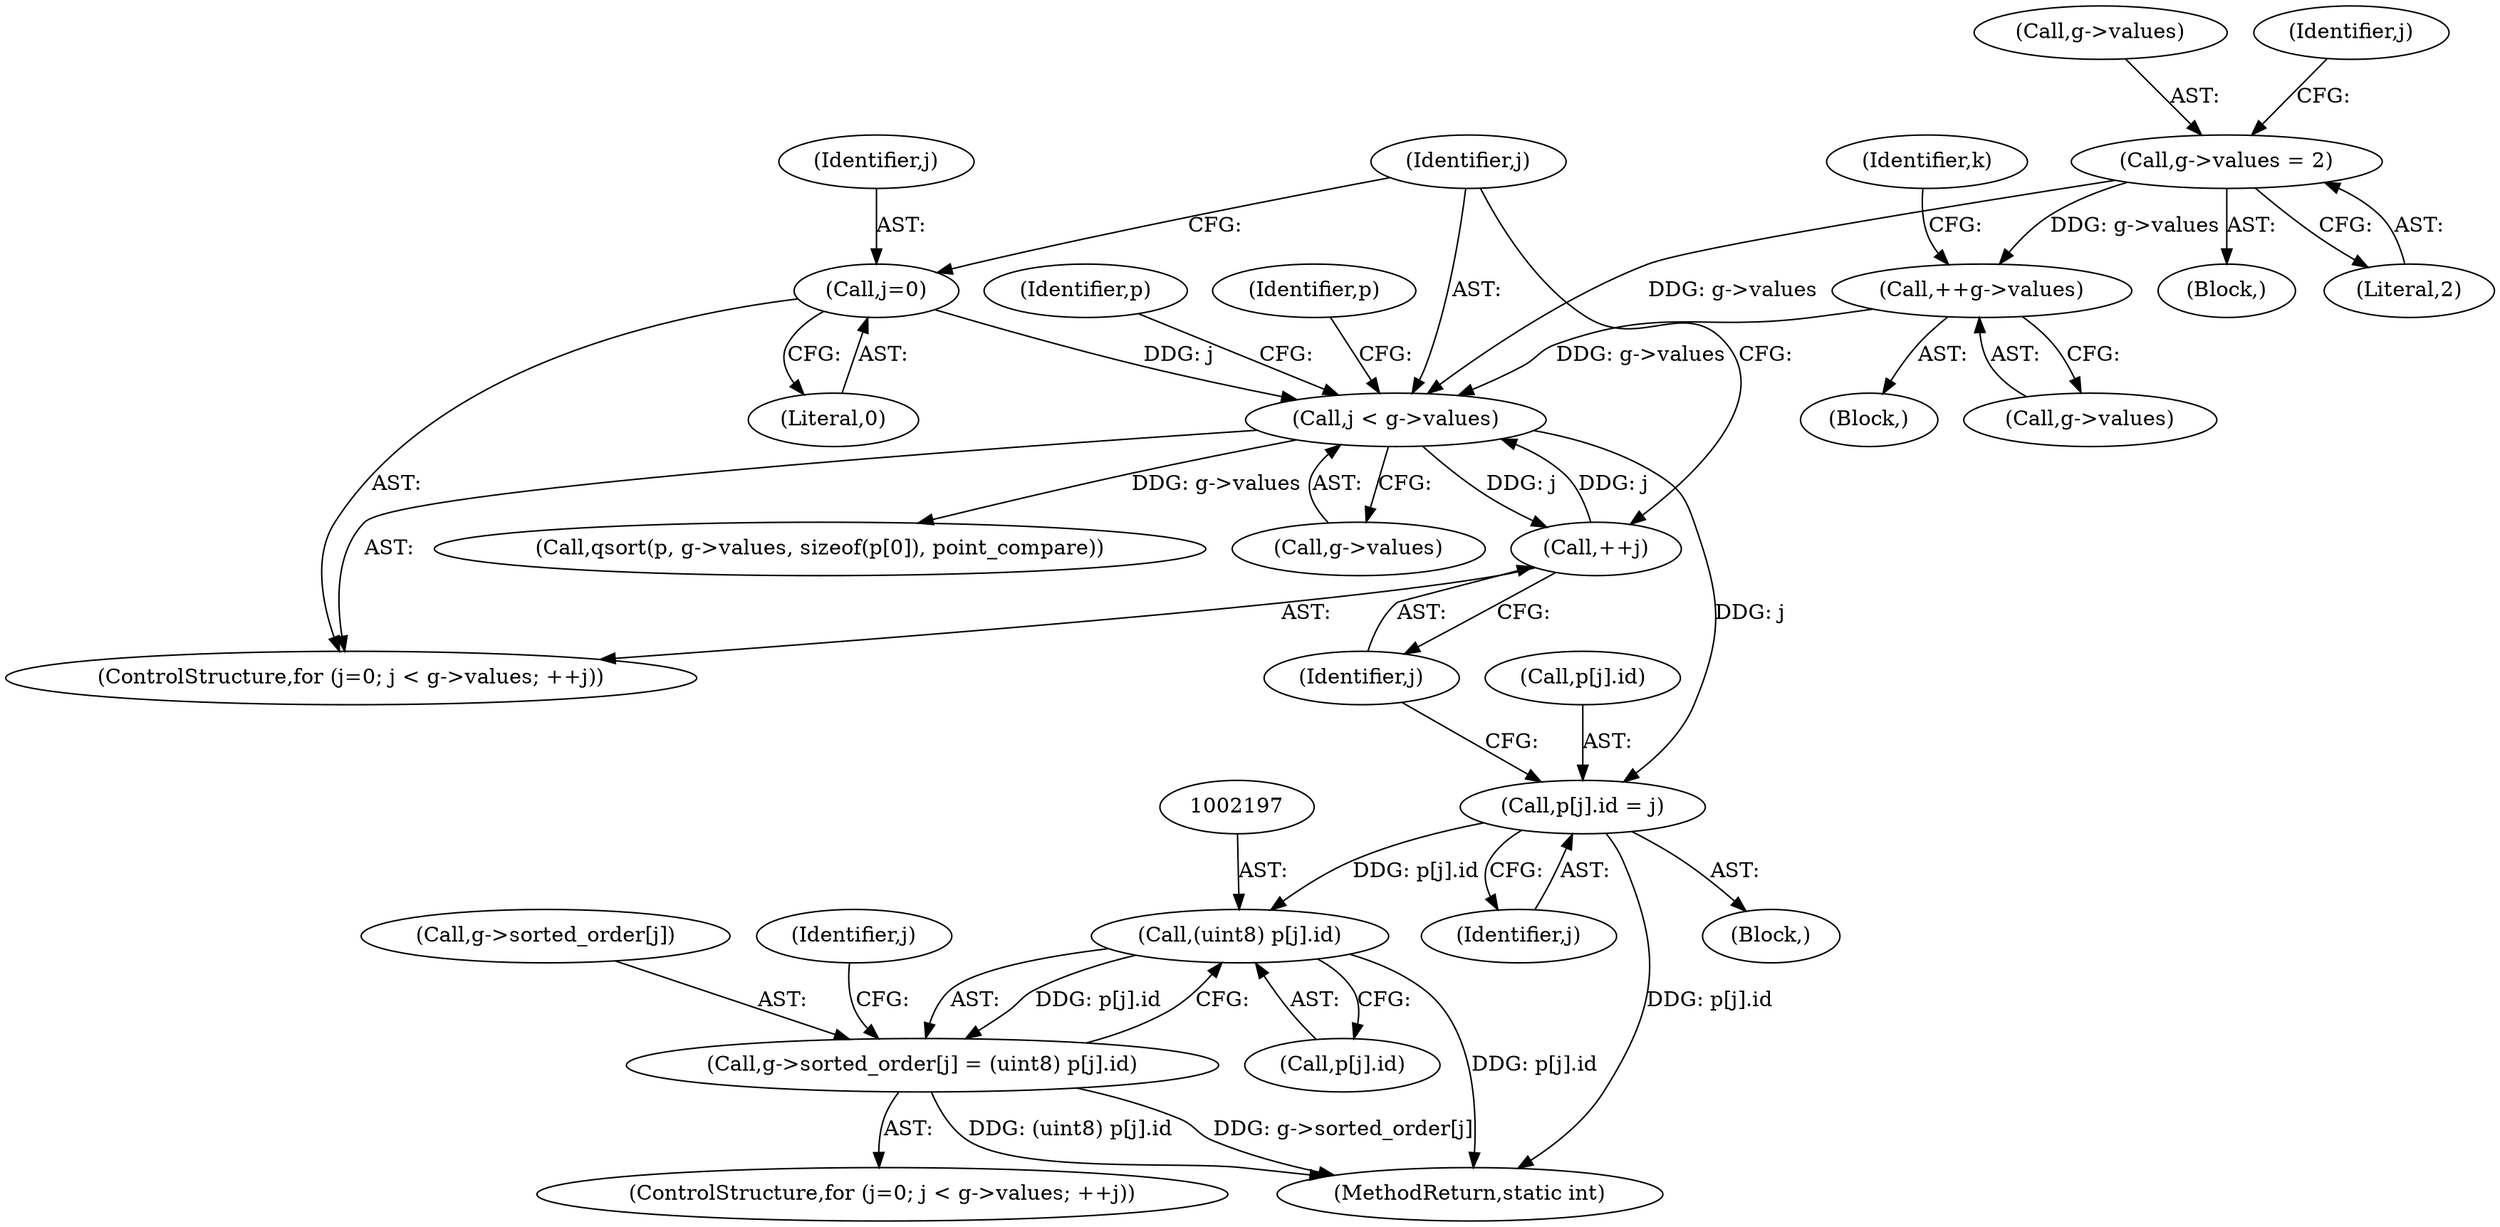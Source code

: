 digraph "0_stb_244d83bc3d859293f55812d48b3db168e581f6ab_0@pointer" {
"1002196" [label="(Call,(uint8) p[j].id)"];
"1002162" [label="(Call,p[j].id = j)"];
"1002143" [label="(Call,j < g->values)"];
"1002140" [label="(Call,j=0)"];
"1002148" [label="(Call,++j)"];
"1002083" [label="(Call,g->values = 2)"];
"1002135" [label="(Call,++g->values)"];
"1002190" [label="(Call,g->sorted_order[j] = (uint8) p[j].id)"];
"1002143" [label="(Call,j < g->values)"];
"1002140" [label="(Call,j=0)"];
"1003546" [label="(MethodReturn,static int)"];
"1001883" [label="(Block,)"];
"1002142" [label="(Literal,0)"];
"1002121" [label="(Block,)"];
"1002084" [label="(Call,g->values)"];
"1002189" [label="(Identifier,j)"];
"1002141" [label="(Identifier,j)"];
"1002190" [label="(Call,g->sorted_order[j] = (uint8) p[j].id)"];
"1002136" [label="(Call,g->values)"];
"1002169" [label="(Call,qsort(p, g->values, sizeof(p[0]), point_compare))"];
"1002090" [label="(Identifier,j)"];
"1002170" [label="(Identifier,p)"];
"1002150" [label="(Block,)"];
"1002196" [label="(Call,(uint8) p[j].id)"];
"1002149" [label="(Identifier,j)"];
"1002120" [label="(Identifier,k)"];
"1002163" [label="(Call,p[j].id)"];
"1002145" [label="(Call,g->values)"];
"1002087" [label="(Literal,2)"];
"1002135" [label="(Call,++g->values)"];
"1002168" [label="(Identifier,j)"];
"1002191" [label="(Call,g->sorted_order[j])"];
"1002148" [label="(Call,++j)"];
"1002162" [label="(Call,p[j].id = j)"];
"1002144" [label="(Identifier,j)"];
"1002198" [label="(Call,p[j].id)"];
"1002139" [label="(ControlStructure,for (j=0; j < g->values; ++j))"];
"1002083" [label="(Call,g->values = 2)"];
"1002154" [label="(Identifier,p)"];
"1002179" [label="(ControlStructure,for (j=0; j < g->values; ++j))"];
"1002196" -> "1002190"  [label="AST: "];
"1002196" -> "1002198"  [label="CFG: "];
"1002197" -> "1002196"  [label="AST: "];
"1002198" -> "1002196"  [label="AST: "];
"1002190" -> "1002196"  [label="CFG: "];
"1002196" -> "1003546"  [label="DDG: p[j].id"];
"1002196" -> "1002190"  [label="DDG: p[j].id"];
"1002162" -> "1002196"  [label="DDG: p[j].id"];
"1002162" -> "1002150"  [label="AST: "];
"1002162" -> "1002168"  [label="CFG: "];
"1002163" -> "1002162"  [label="AST: "];
"1002168" -> "1002162"  [label="AST: "];
"1002149" -> "1002162"  [label="CFG: "];
"1002162" -> "1003546"  [label="DDG: p[j].id"];
"1002143" -> "1002162"  [label="DDG: j"];
"1002143" -> "1002139"  [label="AST: "];
"1002143" -> "1002145"  [label="CFG: "];
"1002144" -> "1002143"  [label="AST: "];
"1002145" -> "1002143"  [label="AST: "];
"1002154" -> "1002143"  [label="CFG: "];
"1002170" -> "1002143"  [label="CFG: "];
"1002140" -> "1002143"  [label="DDG: j"];
"1002148" -> "1002143"  [label="DDG: j"];
"1002083" -> "1002143"  [label="DDG: g->values"];
"1002135" -> "1002143"  [label="DDG: g->values"];
"1002143" -> "1002148"  [label="DDG: j"];
"1002143" -> "1002169"  [label="DDG: g->values"];
"1002140" -> "1002139"  [label="AST: "];
"1002140" -> "1002142"  [label="CFG: "];
"1002141" -> "1002140"  [label="AST: "];
"1002142" -> "1002140"  [label="AST: "];
"1002144" -> "1002140"  [label="CFG: "];
"1002148" -> "1002139"  [label="AST: "];
"1002148" -> "1002149"  [label="CFG: "];
"1002149" -> "1002148"  [label="AST: "];
"1002144" -> "1002148"  [label="CFG: "];
"1002083" -> "1001883"  [label="AST: "];
"1002083" -> "1002087"  [label="CFG: "];
"1002084" -> "1002083"  [label="AST: "];
"1002087" -> "1002083"  [label="AST: "];
"1002090" -> "1002083"  [label="CFG: "];
"1002083" -> "1002135"  [label="DDG: g->values"];
"1002135" -> "1002121"  [label="AST: "];
"1002135" -> "1002136"  [label="CFG: "];
"1002136" -> "1002135"  [label="AST: "];
"1002120" -> "1002135"  [label="CFG: "];
"1002190" -> "1002179"  [label="AST: "];
"1002191" -> "1002190"  [label="AST: "];
"1002189" -> "1002190"  [label="CFG: "];
"1002190" -> "1003546"  [label="DDG: g->sorted_order[j]"];
"1002190" -> "1003546"  [label="DDG: (uint8) p[j].id"];
}

